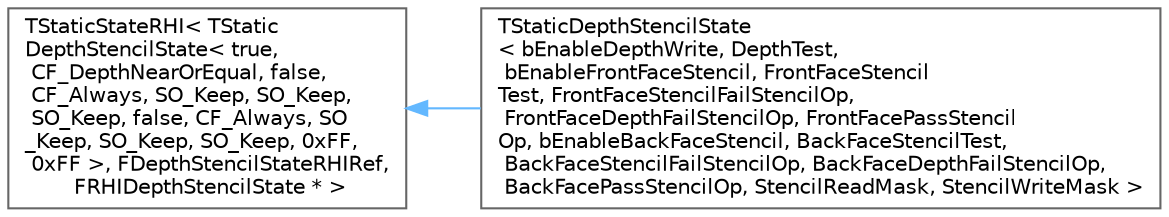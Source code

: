 digraph "Graphical Class Hierarchy"
{
 // INTERACTIVE_SVG=YES
 // LATEX_PDF_SIZE
  bgcolor="transparent";
  edge [fontname=Helvetica,fontsize=10,labelfontname=Helvetica,labelfontsize=10];
  node [fontname=Helvetica,fontsize=10,shape=box,height=0.2,width=0.4];
  rankdir="LR";
  Node0 [id="Node000000",label="TStaticStateRHI\< TStatic\lDepthStencilState\< true,\l CF_DepthNearOrEqual, false,\l CF_Always, SO_Keep, SO_Keep,\l SO_Keep, false, CF_Always, SO\l_Keep, SO_Keep, SO_Keep, 0xFF,\l 0xFF \>, FDepthStencilStateRHIRef,\l FRHIDepthStencilState * \>",height=0.2,width=0.4,color="grey40", fillcolor="white", style="filled",URL="$db/d8a/classTStaticStateRHI.html",tooltip=" "];
  Node0 -> Node1 [id="edge8436_Node000000_Node000001",dir="back",color="steelblue1",style="solid",tooltip=" "];
  Node1 [id="Node000001",label="TStaticDepthStencilState\l\< bEnableDepthWrite, DepthTest,\l bEnableFrontFaceStencil, FrontFaceStencil\lTest, FrontFaceStencilFailStencilOp,\l FrontFaceDepthFailStencilOp, FrontFacePassStencil\lOp, bEnableBackFaceStencil, BackFaceStencilTest,\l BackFaceStencilFailStencilOp, BackFaceDepthFailStencilOp,\l BackFacePassStencilOp, StencilReadMask, StencilWriteMask \>",height=0.2,width=0.4,color="grey40", fillcolor="white", style="filled",URL="$d9/ded/classTStaticDepthStencilState.html",tooltip="A static RHI stencil state resource."];
}
